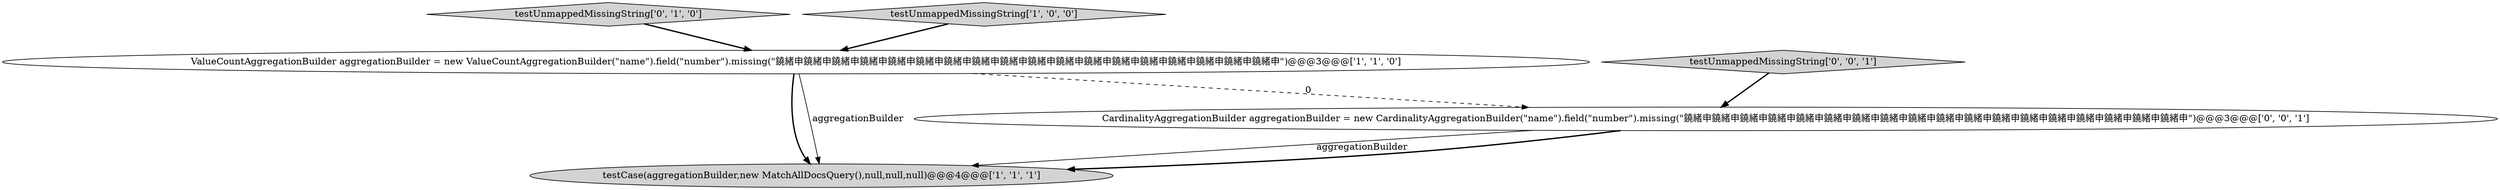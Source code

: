 digraph {
3 [style = filled, label = "testUnmappedMissingString['0', '1', '0']", fillcolor = lightgray, shape = diamond image = "AAA0AAABBB2BBB"];
1 [style = filled, label = "testUnmappedMissingString['1', '0', '0']", fillcolor = lightgray, shape = diamond image = "AAA0AAABBB1BBB"];
4 [style = filled, label = "testUnmappedMissingString['0', '0', '1']", fillcolor = lightgray, shape = diamond image = "AAA0AAABBB3BBB"];
5 [style = filled, label = "CardinalityAggregationBuilder aggregationBuilder = new CardinalityAggregationBuilder(\"name\").field(\"number\").missing(\"鐃緒申鐃緒申鐃緒申鐃緒申鐃緒申鐃緒申鐃緒申鐃緒申鐃緒申鐃緒申鐃緒申鐃緒申鐃緒申鐃緒申鐃緒申鐃緒申鐃緒申鐃緒申\")@@@3@@@['0', '0', '1']", fillcolor = white, shape = ellipse image = "AAA0AAABBB3BBB"];
0 [style = filled, label = "testCase(aggregationBuilder,new MatchAllDocsQuery(),null,null,null)@@@4@@@['1', '1', '1']", fillcolor = lightgray, shape = ellipse image = "AAA0AAABBB1BBB"];
2 [style = filled, label = "ValueCountAggregationBuilder aggregationBuilder = new ValueCountAggregationBuilder(\"name\").field(\"number\").missing(\"鐃緒申鐃緒申鐃緒申鐃緒申鐃緒申鐃緒申鐃緒申鐃緒申鐃緒申鐃緒申鐃緒申鐃緒申鐃緒申鐃緒申鐃緒申鐃緒申鐃緒申鐃緒申\")@@@3@@@['1', '1', '0']", fillcolor = white, shape = ellipse image = "AAA0AAABBB1BBB"];
4->5 [style = bold, label=""];
5->0 [style = solid, label="aggregationBuilder"];
2->0 [style = bold, label=""];
5->0 [style = bold, label=""];
2->0 [style = solid, label="aggregationBuilder"];
2->5 [style = dashed, label="0"];
1->2 [style = bold, label=""];
3->2 [style = bold, label=""];
}
